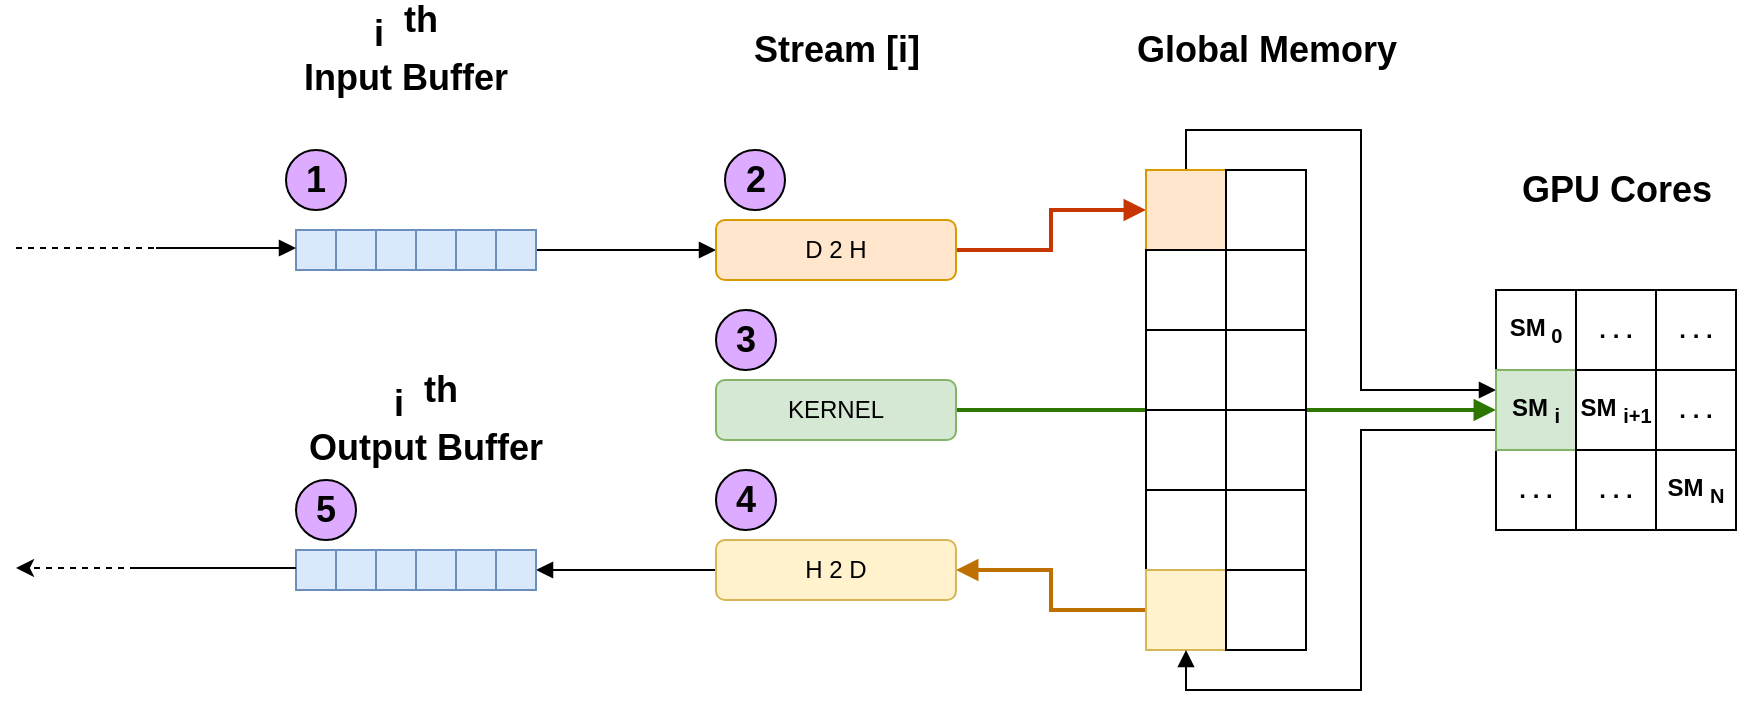 <mxfile version="11.1.4" type="device"><diagram id="NUZgzqrz4JKVEy0XqqIC" name="Page-1"><mxGraphModel dx="1147" dy="677" grid="1" gridSize="10" guides="1" tooltips="1" connect="1" arrows="1" fold="1" page="1" pageScale="1" pageWidth="850" pageHeight="1100" math="0" shadow="0"><root><mxCell id="0"/><mxCell id="1" parent="0"/><mxCell id="hfG64dPwVi-QAznjv-mr-58" style="edgeStyle=orthogonalEdgeStyle;rounded=0;orthogonalLoop=1;jettySize=auto;html=1;exitX=1;exitY=0.5;exitDx=0;exitDy=0;entryX=0;entryY=0.5;entryDx=0;entryDy=0;endArrow=block;endFill=1;strokeWidth=2;fillColor=#60a917;strokeColor=#2D7600;" edge="1" parent="1" source="hfG64dPwVi-QAznjv-mr-30" target="hfG64dPwVi-QAznjv-mr-50"><mxGeometry relative="1" as="geometry"/></mxCell><mxCell id="hfG64dPwVi-QAznjv-mr-5" value="" style="whiteSpace=wrap;html=1;aspect=fixed;fillColor=#dae8fc;strokeColor=#6c8ebf;" vertex="1" parent="1"><mxGeometry x="160" y="300" width="20" height="20" as="geometry"/></mxCell><mxCell id="hfG64dPwVi-QAznjv-mr-6" value="" style="whiteSpace=wrap;html=1;aspect=fixed;fillColor=#dae8fc;strokeColor=#6c8ebf;" vertex="1" parent="1"><mxGeometry x="180" y="300" width="20" height="20" as="geometry"/></mxCell><mxCell id="hfG64dPwVi-QAznjv-mr-7" value="" style="whiteSpace=wrap;html=1;aspect=fixed;fillColor=#dae8fc;strokeColor=#6c8ebf;" vertex="1" parent="1"><mxGeometry x="200" y="300" width="20" height="20" as="geometry"/></mxCell><mxCell id="hfG64dPwVi-QAznjv-mr-8" value="" style="whiteSpace=wrap;html=1;aspect=fixed;fillColor=#dae8fc;strokeColor=#6c8ebf;" vertex="1" parent="1"><mxGeometry x="220" y="300" width="20" height="20" as="geometry"/></mxCell><mxCell id="hfG64dPwVi-QAznjv-mr-9" value="" style="whiteSpace=wrap;html=1;aspect=fixed;fillColor=#dae8fc;strokeColor=#6c8ebf;" vertex="1" parent="1"><mxGeometry x="240" y="300" width="20" height="20" as="geometry"/></mxCell><mxCell id="hfG64dPwVi-QAznjv-mr-47" style="edgeStyle=orthogonalEdgeStyle;rounded=0;orthogonalLoop=1;jettySize=auto;html=1;exitX=1;exitY=0.5;exitDx=0;exitDy=0;entryX=0;entryY=0.5;entryDx=0;entryDy=0;endArrow=block;endFill=1;" edge="1" parent="1" source="hfG64dPwVi-QAznjv-mr-10" target="hfG64dPwVi-QAznjv-mr-13"><mxGeometry relative="1" as="geometry"/></mxCell><mxCell id="hfG64dPwVi-QAznjv-mr-10" value="" style="whiteSpace=wrap;html=1;aspect=fixed;fillColor=#dae8fc;strokeColor=#6c8ebf;" vertex="1" parent="1"><mxGeometry x="260" y="300" width="20" height="20" as="geometry"/></mxCell><mxCell id="hfG64dPwVi-QAznjv-mr-11" value="" style="endArrow=block;html=1;endFill=1;" edge="1" parent="1"><mxGeometry width="50" height="50" relative="1" as="geometry"><mxPoint x="90" y="309" as="sourcePoint"/><mxPoint x="160" y="309" as="targetPoint"/></mxGeometry></mxCell><mxCell id="hfG64dPwVi-QAznjv-mr-12" value="" style="endArrow=none;dashed=1;html=1;" edge="1" parent="1"><mxGeometry width="50" height="50" relative="1" as="geometry"><mxPoint x="20" y="309" as="sourcePoint"/><mxPoint x="90" y="309" as="targetPoint"/></mxGeometry></mxCell><mxCell id="hfG64dPwVi-QAznjv-mr-34" style="edgeStyle=orthogonalEdgeStyle;rounded=0;orthogonalLoop=1;jettySize=auto;html=1;exitX=1;exitY=0.5;exitDx=0;exitDy=0;entryX=0;entryY=0.5;entryDx=0;entryDy=0;endArrow=block;endFill=1;fillColor=#fa6800;strokeColor=#C73500;strokeWidth=2;" edge="1" parent="1" source="hfG64dPwVi-QAznjv-mr-13" target="hfG64dPwVi-QAznjv-mr-16"><mxGeometry relative="1" as="geometry"/></mxCell><mxCell id="hfG64dPwVi-QAznjv-mr-13" value="D 2 H" style="rounded=1;whiteSpace=wrap;html=1;fillColor=#ffe6cc;strokeColor=#d79b00;" vertex="1" parent="1"><mxGeometry x="370" y="295" width="120" height="30" as="geometry"/></mxCell><mxCell id="hfG64dPwVi-QAznjv-mr-14" value="" style="rounded=0;whiteSpace=wrap;html=1;" vertex="1" parent="1"><mxGeometry x="585" y="270" width="80" height="240" as="geometry"/></mxCell><mxCell id="hfG64dPwVi-QAznjv-mr-15" value="" style="whiteSpace=wrap;html=1;aspect=fixed;" vertex="1" parent="1"><mxGeometry x="760" y="330" width="120" height="120" as="geometry"/></mxCell><mxCell id="hfG64dPwVi-QAznjv-mr-62" style="edgeStyle=orthogonalEdgeStyle;rounded=0;orthogonalLoop=1;jettySize=auto;html=1;exitX=0.5;exitY=0;exitDx=0;exitDy=0;entryX=0;entryY=0.25;entryDx=0;entryDy=0;endArrow=block;endFill=1;strokeWidth=1;" edge="1" parent="1" source="hfG64dPwVi-QAznjv-mr-16" target="hfG64dPwVi-QAznjv-mr-50"><mxGeometry relative="1" as="geometry"/></mxCell><mxCell id="hfG64dPwVi-QAznjv-mr-16" value="" style="whiteSpace=wrap;html=1;aspect=fixed;fillColor=#ffe6cc;strokeColor=#d79b00;" vertex="1" parent="1"><mxGeometry x="585" y="270" width="40" height="40" as="geometry"/></mxCell><mxCell id="hfG64dPwVi-QAznjv-mr-17" value="" style="whiteSpace=wrap;html=1;aspect=fixed;" vertex="1" parent="1"><mxGeometry x="625" y="270" width="40" height="40" as="geometry"/></mxCell><mxCell id="hfG64dPwVi-QAznjv-mr-18" value="" style="whiteSpace=wrap;html=1;aspect=fixed;" vertex="1" parent="1"><mxGeometry x="585" y="310" width="40" height="40" as="geometry"/></mxCell><mxCell id="hfG64dPwVi-QAznjv-mr-19" value="" style="whiteSpace=wrap;html=1;aspect=fixed;" vertex="1" parent="1"><mxGeometry x="585" y="350" width="40" height="40" as="geometry"/></mxCell><mxCell id="hfG64dPwVi-QAznjv-mr-20" value="" style="whiteSpace=wrap;html=1;aspect=fixed;" vertex="1" parent="1"><mxGeometry x="585" y="390" width="40" height="40" as="geometry"/></mxCell><mxCell id="hfG64dPwVi-QAznjv-mr-22" value="" style="whiteSpace=wrap;html=1;aspect=fixed;" vertex="1" parent="1"><mxGeometry x="625" y="350" width="40" height="40" as="geometry"/></mxCell><mxCell id="hfG64dPwVi-QAznjv-mr-23" value="" style="whiteSpace=wrap;html=1;aspect=fixed;" vertex="1" parent="1"><mxGeometry x="625" y="390" width="40" height="40" as="geometry"/></mxCell><mxCell id="hfG64dPwVi-QAznjv-mr-35" style="edgeStyle=orthogonalEdgeStyle;rounded=0;orthogonalLoop=1;jettySize=auto;html=1;exitX=0;exitY=0.5;exitDx=0;exitDy=0;entryX=1;entryY=0.5;entryDx=0;entryDy=0;endArrow=block;endFill=1;strokeWidth=2;fillColor=#f0a30a;strokeColor=#BD7000;" edge="1" parent="1" source="hfG64dPwVi-QAznjv-mr-26" target="hfG64dPwVi-QAznjv-mr-31"><mxGeometry relative="1" as="geometry"/></mxCell><mxCell id="hfG64dPwVi-QAznjv-mr-24" value="" style="whiteSpace=wrap;html=1;aspect=fixed;" vertex="1" parent="1"><mxGeometry x="585" y="430" width="40" height="40" as="geometry"/></mxCell><mxCell id="hfG64dPwVi-QAznjv-mr-25" value="" style="whiteSpace=wrap;html=1;aspect=fixed;" vertex="1" parent="1"><mxGeometry x="625" y="430" width="40" height="40" as="geometry"/></mxCell><mxCell id="hfG64dPwVi-QAznjv-mr-26" value="" style="whiteSpace=wrap;html=1;aspect=fixed;fillColor=#fff2cc;strokeColor=#d6b656;" vertex="1" parent="1"><mxGeometry x="585" y="470" width="40" height="40" as="geometry"/></mxCell><mxCell id="hfG64dPwVi-QAznjv-mr-27" value="" style="whiteSpace=wrap;html=1;aspect=fixed;" vertex="1" parent="1"><mxGeometry x="625" y="470" width="40" height="40" as="geometry"/></mxCell><mxCell id="hfG64dPwVi-QAznjv-mr-30" value="KERNEL" style="rounded=1;whiteSpace=wrap;html=1;fillColor=#d5e8d4;strokeColor=#82b366;" vertex="1" parent="1"><mxGeometry x="370" y="375" width="120" height="30" as="geometry"/></mxCell><mxCell id="hfG64dPwVi-QAznjv-mr-74" style="edgeStyle=orthogonalEdgeStyle;rounded=0;orthogonalLoop=1;jettySize=auto;html=1;exitX=0;exitY=0.5;exitDx=0;exitDy=0;entryX=1;entryY=0.5;entryDx=0;entryDy=0;endArrow=block;endFill=1;strokeWidth=1;fontSize=18;" edge="1" parent="1" source="hfG64dPwVi-QAznjv-mr-31" target="hfG64dPwVi-QAznjv-mr-41"><mxGeometry relative="1" as="geometry"/></mxCell><mxCell id="hfG64dPwVi-QAznjv-mr-31" value="H 2 D" style="rounded=1;whiteSpace=wrap;html=1;fillColor=#fff2cc;strokeColor=#d6b656;" vertex="1" parent="1"><mxGeometry x="370" y="455" width="120" height="30" as="geometry"/></mxCell><mxCell id="hfG64dPwVi-QAznjv-mr-36" value="" style="whiteSpace=wrap;html=1;aspect=fixed;fillColor=#dae8fc;strokeColor=#6c8ebf;" vertex="1" parent="1"><mxGeometry x="160" y="460" width="20" height="20" as="geometry"/></mxCell><mxCell id="hfG64dPwVi-QAznjv-mr-37" value="" style="whiteSpace=wrap;html=1;aspect=fixed;fillColor=#dae8fc;strokeColor=#6c8ebf;" vertex="1" parent="1"><mxGeometry x="180" y="460" width="20" height="20" as="geometry"/></mxCell><mxCell id="hfG64dPwVi-QAznjv-mr-38" value="" style="whiteSpace=wrap;html=1;aspect=fixed;fillColor=#dae8fc;strokeColor=#6c8ebf;" vertex="1" parent="1"><mxGeometry x="200" y="460" width="20" height="20" as="geometry"/></mxCell><mxCell id="hfG64dPwVi-QAznjv-mr-39" value="" style="whiteSpace=wrap;html=1;aspect=fixed;fillColor=#dae8fc;strokeColor=#6c8ebf;" vertex="1" parent="1"><mxGeometry x="220" y="460" width="20" height="20" as="geometry"/></mxCell><mxCell id="hfG64dPwVi-QAznjv-mr-40" value="" style="whiteSpace=wrap;html=1;aspect=fixed;fillColor=#dae8fc;strokeColor=#6c8ebf;" vertex="1" parent="1"><mxGeometry x="240" y="460" width="20" height="20" as="geometry"/></mxCell><mxCell id="hfG64dPwVi-QAznjv-mr-41" value="" style="whiteSpace=wrap;html=1;aspect=fixed;fillColor=#dae8fc;strokeColor=#6c8ebf;" vertex="1" parent="1"><mxGeometry x="260" y="460" width="20" height="20" as="geometry"/></mxCell><mxCell id="hfG64dPwVi-QAznjv-mr-44" value="" style="endArrow=none;html=1;" edge="1" parent="1"><mxGeometry width="50" height="50" relative="1" as="geometry"><mxPoint x="80" y="469" as="sourcePoint"/><mxPoint x="160" y="469" as="targetPoint"/></mxGeometry></mxCell><mxCell id="hfG64dPwVi-QAznjv-mr-45" value="" style="endArrow=classic;html=1;dashed=1;" edge="1" parent="1"><mxGeometry width="50" height="50" relative="1" as="geometry"><mxPoint x="80" y="469" as="sourcePoint"/><mxPoint x="20" y="469" as="targetPoint"/></mxGeometry></mxCell><mxCell id="hfG64dPwVi-QAznjv-mr-48" value="SM&lt;sub&gt; 0&lt;/sub&gt;" style="whiteSpace=wrap;html=1;aspect=fixed;fontStyle=1" vertex="1" parent="1"><mxGeometry x="760" y="330" width="40" height="40" as="geometry"/></mxCell><mxCell id="hfG64dPwVi-QAznjv-mr-49" value=". . . " style="whiteSpace=wrap;html=1;aspect=fixed;fontStyle=1" vertex="1" parent="1"><mxGeometry x="760" y="410" width="40" height="40" as="geometry"/></mxCell><mxCell id="hfG64dPwVi-QAznjv-mr-60" style="edgeStyle=orthogonalEdgeStyle;rounded=0;orthogonalLoop=1;jettySize=auto;html=1;exitX=0;exitY=0.75;exitDx=0;exitDy=0;entryX=0.5;entryY=1;entryDx=0;entryDy=0;endArrow=block;endFill=1;strokeWidth=1;" edge="1" parent="1" source="hfG64dPwVi-QAznjv-mr-50" target="hfG64dPwVi-QAznjv-mr-26"><mxGeometry relative="1" as="geometry"/></mxCell><mxCell id="hfG64dPwVi-QAznjv-mr-50" value="SM &lt;sub&gt;i&lt;/sub&gt;" style="whiteSpace=wrap;html=1;aspect=fixed;fillColor=#d5e8d4;strokeColor=#82b366;fontStyle=1" vertex="1" parent="1"><mxGeometry x="760" y="370" width="40" height="40" as="geometry"/></mxCell><mxCell id="hfG64dPwVi-QAznjv-mr-52" value=". . . " style="whiteSpace=wrap;html=1;aspect=fixed;fontStyle=1" vertex="1" parent="1"><mxGeometry x="800" y="330" width="40" height="40" as="geometry"/></mxCell><mxCell id="hfG64dPwVi-QAznjv-mr-53" value="SM &lt;sub&gt;i+1&lt;/sub&gt;" style="whiteSpace=wrap;html=1;aspect=fixed;fontStyle=1" vertex="1" parent="1"><mxGeometry x="800" y="370" width="40" height="40" as="geometry"/></mxCell><mxCell id="hfG64dPwVi-QAznjv-mr-54" value=". . . " style="whiteSpace=wrap;html=1;aspect=fixed;fontStyle=1" vertex="1" parent="1"><mxGeometry x="800" y="410" width="40" height="40" as="geometry"/></mxCell><mxCell id="hfG64dPwVi-QAznjv-mr-55" value=". . . " style="whiteSpace=wrap;html=1;aspect=fixed;fontStyle=1" vertex="1" parent="1"><mxGeometry x="840" y="330" width="40" height="40" as="geometry"/></mxCell><mxCell id="hfG64dPwVi-QAznjv-mr-56" value=". . ." style="whiteSpace=wrap;html=1;aspect=fixed;fontStyle=1" vertex="1" parent="1"><mxGeometry x="840" y="370" width="40" height="40" as="geometry"/></mxCell><mxCell id="hfG64dPwVi-QAznjv-mr-57" value="SM &lt;sub&gt;N&lt;/sub&gt;" style="whiteSpace=wrap;html=1;aspect=fixed;fontStyle=1" vertex="1" parent="1"><mxGeometry x="840" y="410" width="40" height="40" as="geometry"/></mxCell><mxCell id="hfG64dPwVi-QAznjv-mr-21" value="" style="whiteSpace=wrap;html=1;aspect=fixed;" vertex="1" parent="1"><mxGeometry x="625" y="310" width="40" height="40" as="geometry"/></mxCell><mxCell id="hfG64dPwVi-QAznjv-mr-63" value="&lt;div style=&quot;font-size: 18px&quot;&gt;i&lt;sup style=&quot;font-size: 18px&quot;&gt;&amp;nbsp; th &lt;br style=&quot;font-size: 18px&quot;&gt;&lt;/sup&gt;&lt;/div&gt;&lt;div style=&quot;font-size: 18px&quot;&gt;Input Buffer&lt;/div&gt;" style="text;html=1;strokeColor=none;fillColor=none;align=center;verticalAlign=middle;whiteSpace=wrap;rounded=0;fontStyle=1;fontSize=18;" vertex="1" parent="1"><mxGeometry x="150" y="200" width="130" height="20" as="geometry"/></mxCell><mxCell id="hfG64dPwVi-QAznjv-mr-64" value="Stream [i]" style="text;html=1;strokeColor=none;fillColor=none;align=center;verticalAlign=middle;whiteSpace=wrap;rounded=0;fontSize=18;fontStyle=1" vertex="1" parent="1"><mxGeometry x="374.5" y="200" width="111" height="20" as="geometry"/></mxCell><mxCell id="hfG64dPwVi-QAznjv-mr-66" value="Global Memory" style="text;html=1;strokeColor=none;fillColor=none;align=center;verticalAlign=middle;whiteSpace=wrap;rounded=0;fontSize=18;fontStyle=1" vertex="1" parent="1"><mxGeometry x="572.5" y="200" width="145" height="20" as="geometry"/></mxCell><mxCell id="hfG64dPwVi-QAznjv-mr-67" value="GPU Cores" style="text;html=1;strokeColor=none;fillColor=none;align=center;verticalAlign=middle;whiteSpace=wrap;rounded=0;fontSize=18;fontStyle=1" vertex="1" parent="1"><mxGeometry x="747.5" y="270" width="145" height="20" as="geometry"/></mxCell><mxCell id="hfG64dPwVi-QAznjv-mr-68" value="&lt;b&gt;1&lt;/b&gt;" style="ellipse;whiteSpace=wrap;html=1;aspect=fixed;fontSize=18;fillColor=#DDABFF;" vertex="1" parent="1"><mxGeometry x="155" y="260" width="30" height="30" as="geometry"/></mxCell><mxCell id="hfG64dPwVi-QAznjv-mr-69" value="2" style="ellipse;whiteSpace=wrap;html=1;aspect=fixed;fontSize=18;fillColor=#DDABFF;fontStyle=1" vertex="1" parent="1"><mxGeometry x="374.5" y="260" width="30" height="30" as="geometry"/></mxCell><mxCell id="hfG64dPwVi-QAznjv-mr-70" value="3" style="ellipse;whiteSpace=wrap;html=1;aspect=fixed;fontSize=18;fillColor=#DDABFF;fontStyle=1" vertex="1" parent="1"><mxGeometry x="370" y="340" width="30" height="30" as="geometry"/></mxCell><mxCell id="hfG64dPwVi-QAznjv-mr-72" value="&lt;b&gt;4&lt;/b&gt;" style="ellipse;whiteSpace=wrap;html=1;aspect=fixed;fontSize=18;fillColor=#DDABFF;" vertex="1" parent="1"><mxGeometry x="370" y="420" width="30" height="30" as="geometry"/></mxCell><mxCell id="hfG64dPwVi-QAznjv-mr-73" value="&lt;b&gt;5&lt;/b&gt;" style="ellipse;whiteSpace=wrap;html=1;aspect=fixed;fontSize=18;fillColor=#DDABFF;" vertex="1" parent="1"><mxGeometry x="160" y="425" width="30" height="30" as="geometry"/></mxCell><mxCell id="hfG64dPwVi-QAznjv-mr-75" value="&lt;div style=&quot;font-size: 18px&quot;&gt;i&lt;sup style=&quot;font-size: 18px&quot;&gt;&amp;nbsp; th &lt;br style=&quot;font-size: 18px&quot;&gt;&lt;/sup&gt;&lt;/div&gt;&lt;div style=&quot;font-size: 18px&quot;&gt;Output Buffer&lt;/div&gt;" style="text;html=1;strokeColor=none;fillColor=none;align=center;verticalAlign=middle;whiteSpace=wrap;rounded=0;fontStyle=1;fontSize=18;" vertex="1" parent="1"><mxGeometry x="160" y="385" width="130" height="20" as="geometry"/></mxCell></root></mxGraphModel></diagram></mxfile>